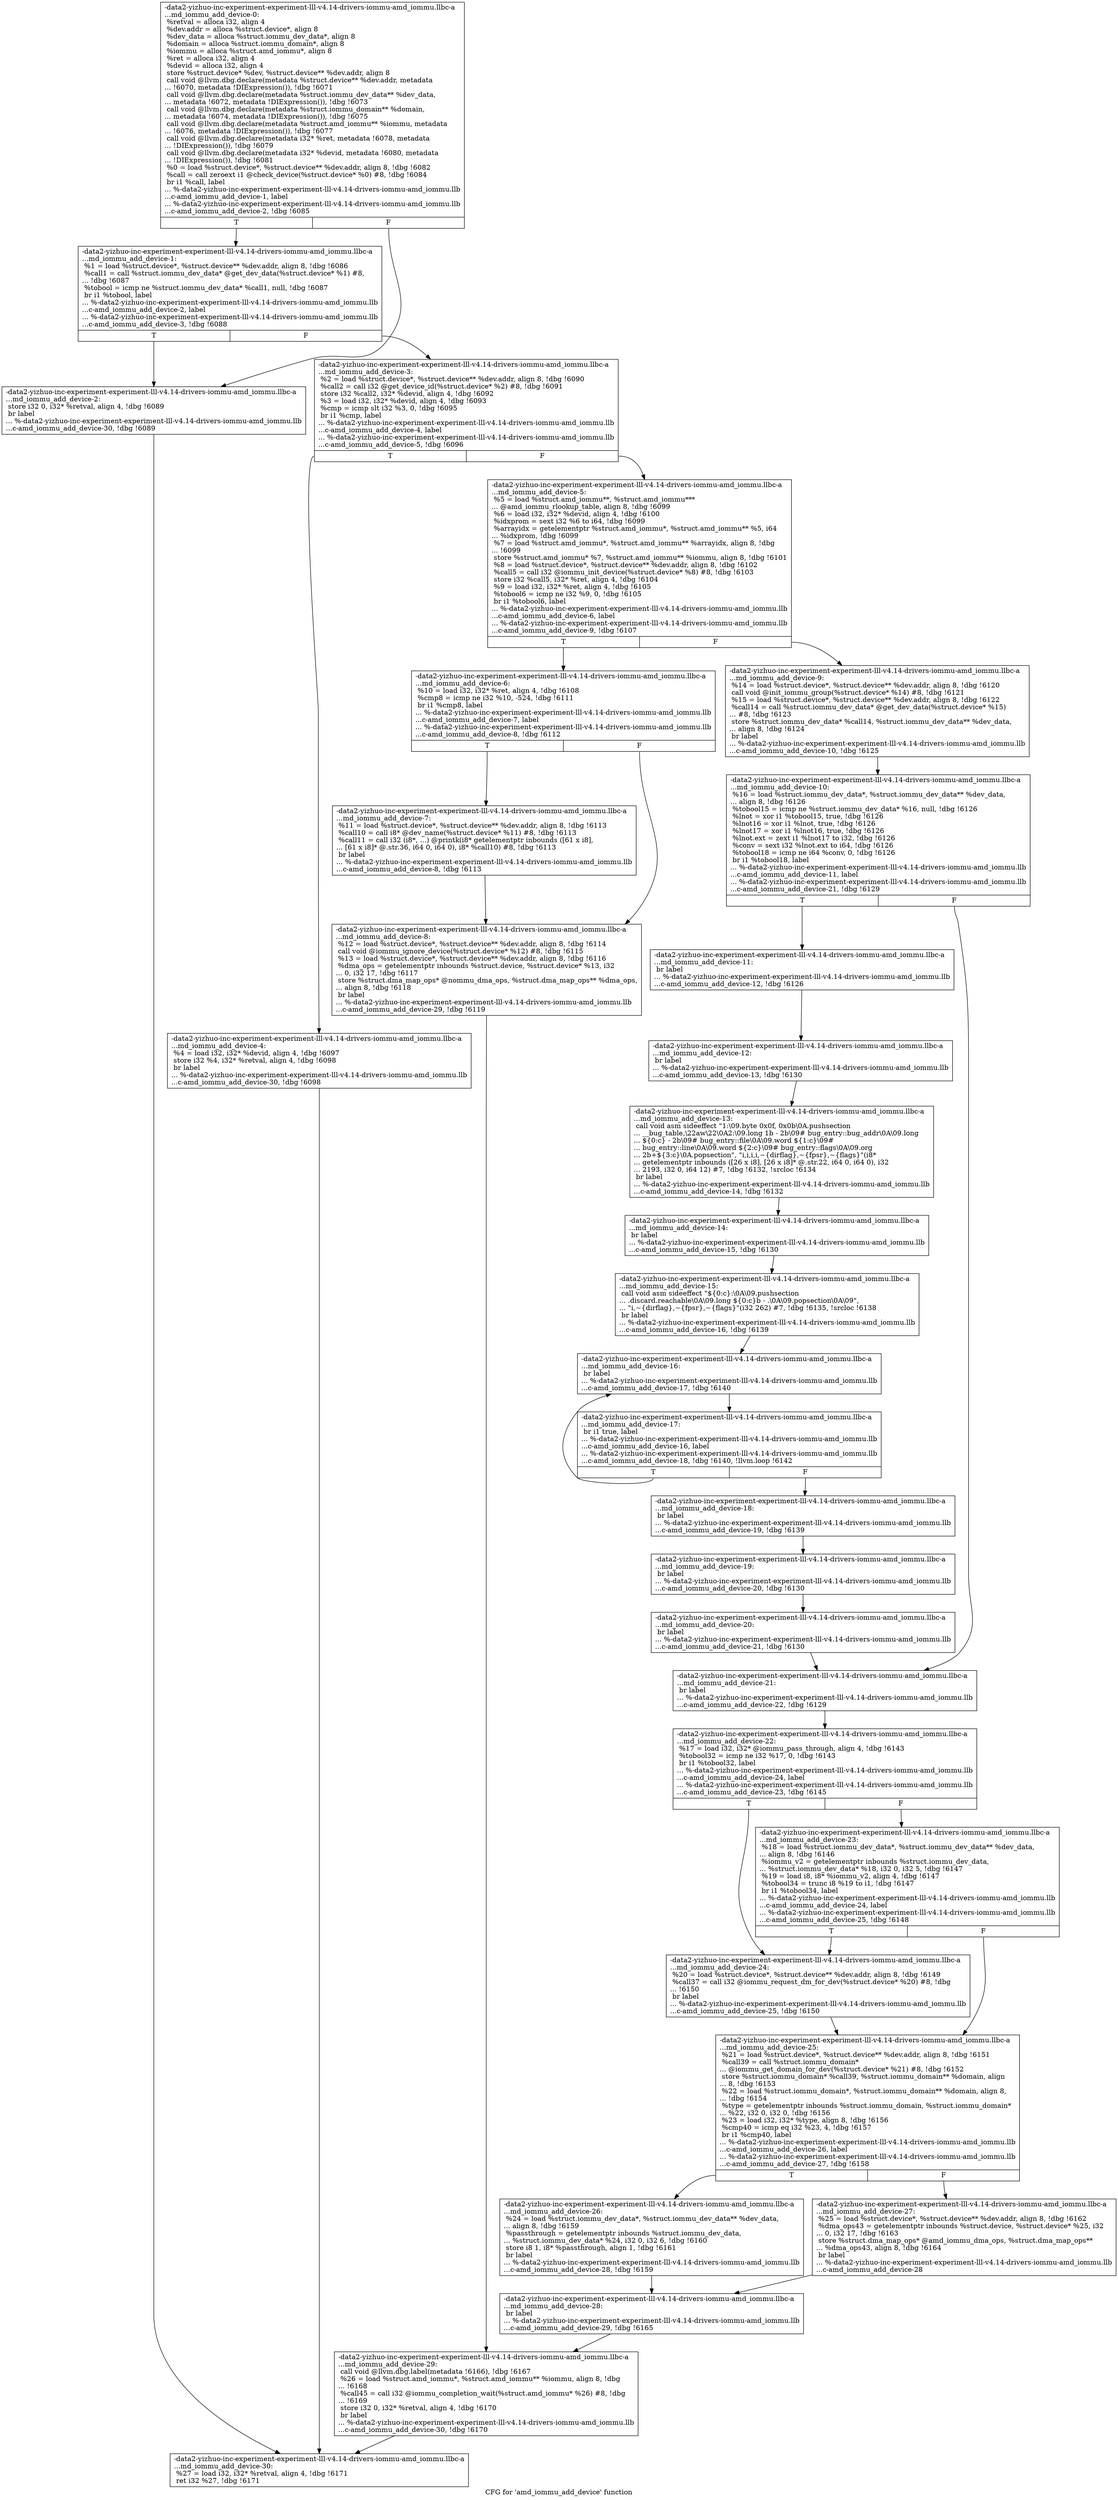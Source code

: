 digraph "CFG for 'amd_iommu_add_device' function" {
	label="CFG for 'amd_iommu_add_device' function";

	Node0x561b9467dd50 [shape=record,label="{-data2-yizhuo-inc-experiment-experiment-lll-v4.14-drivers-iommu-amd_iommu.llbc-a\l...md_iommu_add_device-0:\l  %retval = alloca i32, align 4\l  %dev.addr = alloca %struct.device*, align 8\l  %dev_data = alloca %struct.iommu_dev_data*, align 8\l  %domain = alloca %struct.iommu_domain*, align 8\l  %iommu = alloca %struct.amd_iommu*, align 8\l  %ret = alloca i32, align 4\l  %devid = alloca i32, align 4\l  store %struct.device* %dev, %struct.device** %dev.addr, align 8\l  call void @llvm.dbg.declare(metadata %struct.device** %dev.addr, metadata\l... !6070, metadata !DIExpression()), !dbg !6071\l  call void @llvm.dbg.declare(metadata %struct.iommu_dev_data** %dev_data,\l... metadata !6072, metadata !DIExpression()), !dbg !6073\l  call void @llvm.dbg.declare(metadata %struct.iommu_domain** %domain,\l... metadata !6074, metadata !DIExpression()), !dbg !6075\l  call void @llvm.dbg.declare(metadata %struct.amd_iommu** %iommu, metadata\l... !6076, metadata !DIExpression()), !dbg !6077\l  call void @llvm.dbg.declare(metadata i32* %ret, metadata !6078, metadata\l... !DIExpression()), !dbg !6079\l  call void @llvm.dbg.declare(metadata i32* %devid, metadata !6080, metadata\l... !DIExpression()), !dbg !6081\l  %0 = load %struct.device*, %struct.device** %dev.addr, align 8, !dbg !6082\l  %call = call zeroext i1 @check_device(%struct.device* %0) #8, !dbg !6084\l  br i1 %call, label\l... %-data2-yizhuo-inc-experiment-experiment-lll-v4.14-drivers-iommu-amd_iommu.llb\l...c-amd_iommu_add_device-1, label\l... %-data2-yizhuo-inc-experiment-experiment-lll-v4.14-drivers-iommu-amd_iommu.llb\l...c-amd_iommu_add_device-2, !dbg !6085\l|{<s0>T|<s1>F}}"];
	Node0x561b9467dd50:s0 -> Node0x561b94681e30;
	Node0x561b9467dd50:s1 -> Node0x561b94681e80;
	Node0x561b94681e30 [shape=record,label="{-data2-yizhuo-inc-experiment-experiment-lll-v4.14-drivers-iommu-amd_iommu.llbc-a\l...md_iommu_add_device-1: \l  %1 = load %struct.device*, %struct.device** %dev.addr, align 8, !dbg !6086\l  %call1 = call %struct.iommu_dev_data* @get_dev_data(%struct.device* %1) #8,\l... !dbg !6087\l  %tobool = icmp ne %struct.iommu_dev_data* %call1, null, !dbg !6087\l  br i1 %tobool, label\l... %-data2-yizhuo-inc-experiment-experiment-lll-v4.14-drivers-iommu-amd_iommu.llb\l...c-amd_iommu_add_device-2, label\l... %-data2-yizhuo-inc-experiment-experiment-lll-v4.14-drivers-iommu-amd_iommu.llb\l...c-amd_iommu_add_device-3, !dbg !6088\l|{<s0>T|<s1>F}}"];
	Node0x561b94681e30:s0 -> Node0x561b94681e80;
	Node0x561b94681e30:s1 -> Node0x561b94681ed0;
	Node0x561b94681e80 [shape=record,label="{-data2-yizhuo-inc-experiment-experiment-lll-v4.14-drivers-iommu-amd_iommu.llbc-a\l...md_iommu_add_device-2: \l  store i32 0, i32* %retval, align 4, !dbg !6089\l  br label\l... %-data2-yizhuo-inc-experiment-experiment-lll-v4.14-drivers-iommu-amd_iommu.llb\l...c-amd_iommu_add_device-30, !dbg !6089\l}"];
	Node0x561b94681e80 -> Node0x561b94682740;
	Node0x561b94681ed0 [shape=record,label="{-data2-yizhuo-inc-experiment-experiment-lll-v4.14-drivers-iommu-amd_iommu.llbc-a\l...md_iommu_add_device-3: \l  %2 = load %struct.device*, %struct.device** %dev.addr, align 8, !dbg !6090\l  %call2 = call i32 @get_device_id(%struct.device* %2) #8, !dbg !6091\l  store i32 %call2, i32* %devid, align 4, !dbg !6092\l  %3 = load i32, i32* %devid, align 4, !dbg !6093\l  %cmp = icmp slt i32 %3, 0, !dbg !6095\l  br i1 %cmp, label\l... %-data2-yizhuo-inc-experiment-experiment-lll-v4.14-drivers-iommu-amd_iommu.llb\l...c-amd_iommu_add_device-4, label\l... %-data2-yizhuo-inc-experiment-experiment-lll-v4.14-drivers-iommu-amd_iommu.llb\l...c-amd_iommu_add_device-5, !dbg !6096\l|{<s0>T|<s1>F}}"];
	Node0x561b94681ed0:s0 -> Node0x561b94681f20;
	Node0x561b94681ed0:s1 -> Node0x561b94681f70;
	Node0x561b94681f20 [shape=record,label="{-data2-yizhuo-inc-experiment-experiment-lll-v4.14-drivers-iommu-amd_iommu.llbc-a\l...md_iommu_add_device-4: \l  %4 = load i32, i32* %devid, align 4, !dbg !6097\l  store i32 %4, i32* %retval, align 4, !dbg !6098\l  br label\l... %-data2-yizhuo-inc-experiment-experiment-lll-v4.14-drivers-iommu-amd_iommu.llb\l...c-amd_iommu_add_device-30, !dbg !6098\l}"];
	Node0x561b94681f20 -> Node0x561b94682740;
	Node0x561b94681f70 [shape=record,label="{-data2-yizhuo-inc-experiment-experiment-lll-v4.14-drivers-iommu-amd_iommu.llbc-a\l...md_iommu_add_device-5: \l  %5 = load %struct.amd_iommu**, %struct.amd_iommu***\l... @amd_iommu_rlookup_table, align 8, !dbg !6099\l  %6 = load i32, i32* %devid, align 4, !dbg !6100\l  %idxprom = sext i32 %6 to i64, !dbg !6099\l  %arrayidx = getelementptr %struct.amd_iommu*, %struct.amd_iommu** %5, i64\l... %idxprom, !dbg !6099\l  %7 = load %struct.amd_iommu*, %struct.amd_iommu** %arrayidx, align 8, !dbg\l... !6099\l  store %struct.amd_iommu* %7, %struct.amd_iommu** %iommu, align 8, !dbg !6101\l  %8 = load %struct.device*, %struct.device** %dev.addr, align 8, !dbg !6102\l  %call5 = call i32 @iommu_init_device(%struct.device* %8) #8, !dbg !6103\l  store i32 %call5, i32* %ret, align 4, !dbg !6104\l  %9 = load i32, i32* %ret, align 4, !dbg !6105\l  %tobool6 = icmp ne i32 %9, 0, !dbg !6105\l  br i1 %tobool6, label\l... %-data2-yizhuo-inc-experiment-experiment-lll-v4.14-drivers-iommu-amd_iommu.llb\l...c-amd_iommu_add_device-6, label\l... %-data2-yizhuo-inc-experiment-experiment-lll-v4.14-drivers-iommu-amd_iommu.llb\l...c-amd_iommu_add_device-9, !dbg !6107\l|{<s0>T|<s1>F}}"];
	Node0x561b94681f70:s0 -> Node0x561b94681fc0;
	Node0x561b94681f70:s1 -> Node0x561b946820b0;
	Node0x561b94681fc0 [shape=record,label="{-data2-yizhuo-inc-experiment-experiment-lll-v4.14-drivers-iommu-amd_iommu.llbc-a\l...md_iommu_add_device-6: \l  %10 = load i32, i32* %ret, align 4, !dbg !6108\l  %cmp8 = icmp ne i32 %10, -524, !dbg !6111\l  br i1 %cmp8, label\l... %-data2-yizhuo-inc-experiment-experiment-lll-v4.14-drivers-iommu-amd_iommu.llb\l...c-amd_iommu_add_device-7, label\l... %-data2-yizhuo-inc-experiment-experiment-lll-v4.14-drivers-iommu-amd_iommu.llb\l...c-amd_iommu_add_device-8, !dbg !6112\l|{<s0>T|<s1>F}}"];
	Node0x561b94681fc0:s0 -> Node0x561b94682010;
	Node0x561b94681fc0:s1 -> Node0x561b94682060;
	Node0x561b94682010 [shape=record,label="{-data2-yizhuo-inc-experiment-experiment-lll-v4.14-drivers-iommu-amd_iommu.llbc-a\l...md_iommu_add_device-7: \l  %11 = load %struct.device*, %struct.device** %dev.addr, align 8, !dbg !6113\l  %call10 = call i8* @dev_name(%struct.device* %11) #8, !dbg !6113\l  %call11 = call i32 (i8*, ...) @printk(i8* getelementptr inbounds ([61 x i8],\l... [61 x i8]* @.str.36, i64 0, i64 0), i8* %call10) #8, !dbg !6113\l  br label\l... %-data2-yizhuo-inc-experiment-experiment-lll-v4.14-drivers-iommu-amd_iommu.llb\l...c-amd_iommu_add_device-8, !dbg !6113\l}"];
	Node0x561b94682010 -> Node0x561b94682060;
	Node0x561b94682060 [shape=record,label="{-data2-yizhuo-inc-experiment-experiment-lll-v4.14-drivers-iommu-amd_iommu.llbc-a\l...md_iommu_add_device-8: \l  %12 = load %struct.device*, %struct.device** %dev.addr, align 8, !dbg !6114\l  call void @iommu_ignore_device(%struct.device* %12) #8, !dbg !6115\l  %13 = load %struct.device*, %struct.device** %dev.addr, align 8, !dbg !6116\l  %dma_ops = getelementptr inbounds %struct.device, %struct.device* %13, i32\l... 0, i32 17, !dbg !6117\l  store %struct.dma_map_ops* @nommu_dma_ops, %struct.dma_map_ops** %dma_ops,\l... align 8, !dbg !6118\l  br label\l... %-data2-yizhuo-inc-experiment-experiment-lll-v4.14-drivers-iommu-amd_iommu.llb\l...c-amd_iommu_add_device-29, !dbg !6119\l}"];
	Node0x561b94682060 -> Node0x561b946826f0;
	Node0x561b946820b0 [shape=record,label="{-data2-yizhuo-inc-experiment-experiment-lll-v4.14-drivers-iommu-amd_iommu.llbc-a\l...md_iommu_add_device-9: \l  %14 = load %struct.device*, %struct.device** %dev.addr, align 8, !dbg !6120\l  call void @init_iommu_group(%struct.device* %14) #8, !dbg !6121\l  %15 = load %struct.device*, %struct.device** %dev.addr, align 8, !dbg !6122\l  %call14 = call %struct.iommu_dev_data* @get_dev_data(%struct.device* %15)\l... #8, !dbg !6123\l  store %struct.iommu_dev_data* %call14, %struct.iommu_dev_data** %dev_data,\l... align 8, !dbg !6124\l  br label\l... %-data2-yizhuo-inc-experiment-experiment-lll-v4.14-drivers-iommu-amd_iommu.llb\l...c-amd_iommu_add_device-10, !dbg !6125\l}"];
	Node0x561b946820b0 -> Node0x561b94682100;
	Node0x561b94682100 [shape=record,label="{-data2-yizhuo-inc-experiment-experiment-lll-v4.14-drivers-iommu-amd_iommu.llbc-a\l...md_iommu_add_device-10: \l  %16 = load %struct.iommu_dev_data*, %struct.iommu_dev_data** %dev_data,\l... align 8, !dbg !6126\l  %tobool15 = icmp ne %struct.iommu_dev_data* %16, null, !dbg !6126\l  %lnot = xor i1 %tobool15, true, !dbg !6126\l  %lnot16 = xor i1 %lnot, true, !dbg !6126\l  %lnot17 = xor i1 %lnot16, true, !dbg !6126\l  %lnot.ext = zext i1 %lnot17 to i32, !dbg !6126\l  %conv = sext i32 %lnot.ext to i64, !dbg !6126\l  %tobool18 = icmp ne i64 %conv, 0, !dbg !6126\l  br i1 %tobool18, label\l... %-data2-yizhuo-inc-experiment-experiment-lll-v4.14-drivers-iommu-amd_iommu.llb\l...c-amd_iommu_add_device-11, label\l... %-data2-yizhuo-inc-experiment-experiment-lll-v4.14-drivers-iommu-amd_iommu.llb\l...c-amd_iommu_add_device-21, !dbg !6129\l|{<s0>T|<s1>F}}"];
	Node0x561b94682100:s0 -> Node0x561b94682150;
	Node0x561b94682100:s1 -> Node0x561b94682470;
	Node0x561b94682150 [shape=record,label="{-data2-yizhuo-inc-experiment-experiment-lll-v4.14-drivers-iommu-amd_iommu.llbc-a\l...md_iommu_add_device-11: \l  br label\l... %-data2-yizhuo-inc-experiment-experiment-lll-v4.14-drivers-iommu-amd_iommu.llb\l...c-amd_iommu_add_device-12, !dbg !6126\l}"];
	Node0x561b94682150 -> Node0x561b946821a0;
	Node0x561b946821a0 [shape=record,label="{-data2-yizhuo-inc-experiment-experiment-lll-v4.14-drivers-iommu-amd_iommu.llbc-a\l...md_iommu_add_device-12: \l  br label\l... %-data2-yizhuo-inc-experiment-experiment-lll-v4.14-drivers-iommu-amd_iommu.llb\l...c-amd_iommu_add_device-13, !dbg !6130\l}"];
	Node0x561b946821a0 -> Node0x561b946821f0;
	Node0x561b946821f0 [shape=record,label="{-data2-yizhuo-inc-experiment-experiment-lll-v4.14-drivers-iommu-amd_iommu.llbc-a\l...md_iommu_add_device-13: \l  call void asm sideeffect \"1:\\09.byte 0x0f, 0x0b\\0A.pushsection\l... __bug_table,\\22aw\\22\\0A2:\\09.long 1b - 2b\\09# bug_entry::bug_addr\\0A\\09.long\l... $\{0:c\} - 2b\\09# bug_entry::file\\0A\\09.word $\{1:c\}\\09#\l... bug_entry::line\\0A\\09.word $\{2:c\}\\09# bug_entry::flags\\0A\\09.org\l... 2b+$\{3:c\}\\0A.popsection\", \"i,i,i,i,~\{dirflag\},~\{fpsr\},~\{flags\}\"(i8*\l... getelementptr inbounds ([26 x i8], [26 x i8]* @.str.22, i64 0, i64 0), i32\l... 2193, i32 0, i64 12) #7, !dbg !6132, !srcloc !6134\l  br label\l... %-data2-yizhuo-inc-experiment-experiment-lll-v4.14-drivers-iommu-amd_iommu.llb\l...c-amd_iommu_add_device-14, !dbg !6132\l}"];
	Node0x561b946821f0 -> Node0x561b94682240;
	Node0x561b94682240 [shape=record,label="{-data2-yizhuo-inc-experiment-experiment-lll-v4.14-drivers-iommu-amd_iommu.llbc-a\l...md_iommu_add_device-14: \l  br label\l... %-data2-yizhuo-inc-experiment-experiment-lll-v4.14-drivers-iommu-amd_iommu.llb\l...c-amd_iommu_add_device-15, !dbg !6130\l}"];
	Node0x561b94682240 -> Node0x561b94682290;
	Node0x561b94682290 [shape=record,label="{-data2-yizhuo-inc-experiment-experiment-lll-v4.14-drivers-iommu-amd_iommu.llbc-a\l...md_iommu_add_device-15: \l  call void asm sideeffect \"$\{0:c\}:\\0A\\09.pushsection\l... .discard.reachable\\0A\\09.long $\{0:c\}b - .\\0A\\09.popsection\\0A\\09\",\l... \"i,~\{dirflag\},~\{fpsr\},~\{flags\}\"(i32 262) #7, !dbg !6135, !srcloc !6138\l  br label\l... %-data2-yizhuo-inc-experiment-experiment-lll-v4.14-drivers-iommu-amd_iommu.llb\l...c-amd_iommu_add_device-16, !dbg !6139\l}"];
	Node0x561b94682290 -> Node0x561b946822e0;
	Node0x561b946822e0 [shape=record,label="{-data2-yizhuo-inc-experiment-experiment-lll-v4.14-drivers-iommu-amd_iommu.llbc-a\l...md_iommu_add_device-16: \l  br label\l... %-data2-yizhuo-inc-experiment-experiment-lll-v4.14-drivers-iommu-amd_iommu.llb\l...c-amd_iommu_add_device-17, !dbg !6140\l}"];
	Node0x561b946822e0 -> Node0x561b94682330;
	Node0x561b94682330 [shape=record,label="{-data2-yizhuo-inc-experiment-experiment-lll-v4.14-drivers-iommu-amd_iommu.llbc-a\l...md_iommu_add_device-17: \l  br i1 true, label\l... %-data2-yizhuo-inc-experiment-experiment-lll-v4.14-drivers-iommu-amd_iommu.llb\l...c-amd_iommu_add_device-16, label\l... %-data2-yizhuo-inc-experiment-experiment-lll-v4.14-drivers-iommu-amd_iommu.llb\l...c-amd_iommu_add_device-18, !dbg !6140, !llvm.loop !6142\l|{<s0>T|<s1>F}}"];
	Node0x561b94682330:s0 -> Node0x561b946822e0;
	Node0x561b94682330:s1 -> Node0x561b94682380;
	Node0x561b94682380 [shape=record,label="{-data2-yizhuo-inc-experiment-experiment-lll-v4.14-drivers-iommu-amd_iommu.llbc-a\l...md_iommu_add_device-18: \l  br label\l... %-data2-yizhuo-inc-experiment-experiment-lll-v4.14-drivers-iommu-amd_iommu.llb\l...c-amd_iommu_add_device-19, !dbg !6139\l}"];
	Node0x561b94682380 -> Node0x561b946823d0;
	Node0x561b946823d0 [shape=record,label="{-data2-yizhuo-inc-experiment-experiment-lll-v4.14-drivers-iommu-amd_iommu.llbc-a\l...md_iommu_add_device-19: \l  br label\l... %-data2-yizhuo-inc-experiment-experiment-lll-v4.14-drivers-iommu-amd_iommu.llb\l...c-amd_iommu_add_device-20, !dbg !6130\l}"];
	Node0x561b946823d0 -> Node0x561b94682420;
	Node0x561b94682420 [shape=record,label="{-data2-yizhuo-inc-experiment-experiment-lll-v4.14-drivers-iommu-amd_iommu.llbc-a\l...md_iommu_add_device-20: \l  br label\l... %-data2-yizhuo-inc-experiment-experiment-lll-v4.14-drivers-iommu-amd_iommu.llb\l...c-amd_iommu_add_device-21, !dbg !6130\l}"];
	Node0x561b94682420 -> Node0x561b94682470;
	Node0x561b94682470 [shape=record,label="{-data2-yizhuo-inc-experiment-experiment-lll-v4.14-drivers-iommu-amd_iommu.llbc-a\l...md_iommu_add_device-21: \l  br label\l... %-data2-yizhuo-inc-experiment-experiment-lll-v4.14-drivers-iommu-amd_iommu.llb\l...c-amd_iommu_add_device-22, !dbg !6129\l}"];
	Node0x561b94682470 -> Node0x561b946824c0;
	Node0x561b946824c0 [shape=record,label="{-data2-yizhuo-inc-experiment-experiment-lll-v4.14-drivers-iommu-amd_iommu.llbc-a\l...md_iommu_add_device-22: \l  %17 = load i32, i32* @iommu_pass_through, align 4, !dbg !6143\l  %tobool32 = icmp ne i32 %17, 0, !dbg !6143\l  br i1 %tobool32, label\l... %-data2-yizhuo-inc-experiment-experiment-lll-v4.14-drivers-iommu-amd_iommu.llb\l...c-amd_iommu_add_device-24, label\l... %-data2-yizhuo-inc-experiment-experiment-lll-v4.14-drivers-iommu-amd_iommu.llb\l...c-amd_iommu_add_device-23, !dbg !6145\l|{<s0>T|<s1>F}}"];
	Node0x561b946824c0:s0 -> Node0x561b94682560;
	Node0x561b946824c0:s1 -> Node0x561b94682510;
	Node0x561b94682510 [shape=record,label="{-data2-yizhuo-inc-experiment-experiment-lll-v4.14-drivers-iommu-amd_iommu.llbc-a\l...md_iommu_add_device-23: \l  %18 = load %struct.iommu_dev_data*, %struct.iommu_dev_data** %dev_data,\l... align 8, !dbg !6146\l  %iommu_v2 = getelementptr inbounds %struct.iommu_dev_data,\l... %struct.iommu_dev_data* %18, i32 0, i32 5, !dbg !6147\l  %19 = load i8, i8* %iommu_v2, align 4, !dbg !6147\l  %tobool34 = trunc i8 %19 to i1, !dbg !6147\l  br i1 %tobool34, label\l... %-data2-yizhuo-inc-experiment-experiment-lll-v4.14-drivers-iommu-amd_iommu.llb\l...c-amd_iommu_add_device-24, label\l... %-data2-yizhuo-inc-experiment-experiment-lll-v4.14-drivers-iommu-amd_iommu.llb\l...c-amd_iommu_add_device-25, !dbg !6148\l|{<s0>T|<s1>F}}"];
	Node0x561b94682510:s0 -> Node0x561b94682560;
	Node0x561b94682510:s1 -> Node0x561b946825b0;
	Node0x561b94682560 [shape=record,label="{-data2-yizhuo-inc-experiment-experiment-lll-v4.14-drivers-iommu-amd_iommu.llbc-a\l...md_iommu_add_device-24: \l  %20 = load %struct.device*, %struct.device** %dev.addr, align 8, !dbg !6149\l  %call37 = call i32 @iommu_request_dm_for_dev(%struct.device* %20) #8, !dbg\l... !6150\l  br label\l... %-data2-yizhuo-inc-experiment-experiment-lll-v4.14-drivers-iommu-amd_iommu.llb\l...c-amd_iommu_add_device-25, !dbg !6150\l}"];
	Node0x561b94682560 -> Node0x561b946825b0;
	Node0x561b946825b0 [shape=record,label="{-data2-yizhuo-inc-experiment-experiment-lll-v4.14-drivers-iommu-amd_iommu.llbc-a\l...md_iommu_add_device-25: \l  %21 = load %struct.device*, %struct.device** %dev.addr, align 8, !dbg !6151\l  %call39 = call %struct.iommu_domain*\l... @iommu_get_domain_for_dev(%struct.device* %21) #8, !dbg !6152\l  store %struct.iommu_domain* %call39, %struct.iommu_domain** %domain, align\l... 8, !dbg !6153\l  %22 = load %struct.iommu_domain*, %struct.iommu_domain** %domain, align 8,\l... !dbg !6154\l  %type = getelementptr inbounds %struct.iommu_domain, %struct.iommu_domain*\l... %22, i32 0, i32 0, !dbg !6156\l  %23 = load i32, i32* %type, align 8, !dbg !6156\l  %cmp40 = icmp eq i32 %23, 4, !dbg !6157\l  br i1 %cmp40, label\l... %-data2-yizhuo-inc-experiment-experiment-lll-v4.14-drivers-iommu-amd_iommu.llb\l...c-amd_iommu_add_device-26, label\l... %-data2-yizhuo-inc-experiment-experiment-lll-v4.14-drivers-iommu-amd_iommu.llb\l...c-amd_iommu_add_device-27, !dbg !6158\l|{<s0>T|<s1>F}}"];
	Node0x561b946825b0:s0 -> Node0x561b94682600;
	Node0x561b946825b0:s1 -> Node0x561b94682650;
	Node0x561b94682600 [shape=record,label="{-data2-yizhuo-inc-experiment-experiment-lll-v4.14-drivers-iommu-amd_iommu.llbc-a\l...md_iommu_add_device-26: \l  %24 = load %struct.iommu_dev_data*, %struct.iommu_dev_data** %dev_data,\l... align 8, !dbg !6159\l  %passthrough = getelementptr inbounds %struct.iommu_dev_data,\l... %struct.iommu_dev_data* %24, i32 0, i32 6, !dbg !6160\l  store i8 1, i8* %passthrough, align 1, !dbg !6161\l  br label\l... %-data2-yizhuo-inc-experiment-experiment-lll-v4.14-drivers-iommu-amd_iommu.llb\l...c-amd_iommu_add_device-28, !dbg !6159\l}"];
	Node0x561b94682600 -> Node0x561b946826a0;
	Node0x561b94682650 [shape=record,label="{-data2-yizhuo-inc-experiment-experiment-lll-v4.14-drivers-iommu-amd_iommu.llbc-a\l...md_iommu_add_device-27: \l  %25 = load %struct.device*, %struct.device** %dev.addr, align 8, !dbg !6162\l  %dma_ops43 = getelementptr inbounds %struct.device, %struct.device* %25, i32\l... 0, i32 17, !dbg !6163\l  store %struct.dma_map_ops* @amd_iommu_dma_ops, %struct.dma_map_ops**\l... %dma_ops43, align 8, !dbg !6164\l  br label\l... %-data2-yizhuo-inc-experiment-experiment-lll-v4.14-drivers-iommu-amd_iommu.llb\l...c-amd_iommu_add_device-28\l}"];
	Node0x561b94682650 -> Node0x561b946826a0;
	Node0x561b946826a0 [shape=record,label="{-data2-yizhuo-inc-experiment-experiment-lll-v4.14-drivers-iommu-amd_iommu.llbc-a\l...md_iommu_add_device-28: \l  br label\l... %-data2-yizhuo-inc-experiment-experiment-lll-v4.14-drivers-iommu-amd_iommu.llb\l...c-amd_iommu_add_device-29, !dbg !6165\l}"];
	Node0x561b946826a0 -> Node0x561b946826f0;
	Node0x561b946826f0 [shape=record,label="{-data2-yizhuo-inc-experiment-experiment-lll-v4.14-drivers-iommu-amd_iommu.llbc-a\l...md_iommu_add_device-29: \l  call void @llvm.dbg.label(metadata !6166), !dbg !6167\l  %26 = load %struct.amd_iommu*, %struct.amd_iommu** %iommu, align 8, !dbg\l... !6168\l  %call45 = call i32 @iommu_completion_wait(%struct.amd_iommu* %26) #8, !dbg\l... !6169\l  store i32 0, i32* %retval, align 4, !dbg !6170\l  br label\l... %-data2-yizhuo-inc-experiment-experiment-lll-v4.14-drivers-iommu-amd_iommu.llb\l...c-amd_iommu_add_device-30, !dbg !6170\l}"];
	Node0x561b946826f0 -> Node0x561b94682740;
	Node0x561b94682740 [shape=record,label="{-data2-yizhuo-inc-experiment-experiment-lll-v4.14-drivers-iommu-amd_iommu.llbc-a\l...md_iommu_add_device-30: \l  %27 = load i32, i32* %retval, align 4, !dbg !6171\l  ret i32 %27, !dbg !6171\l}"];
}
